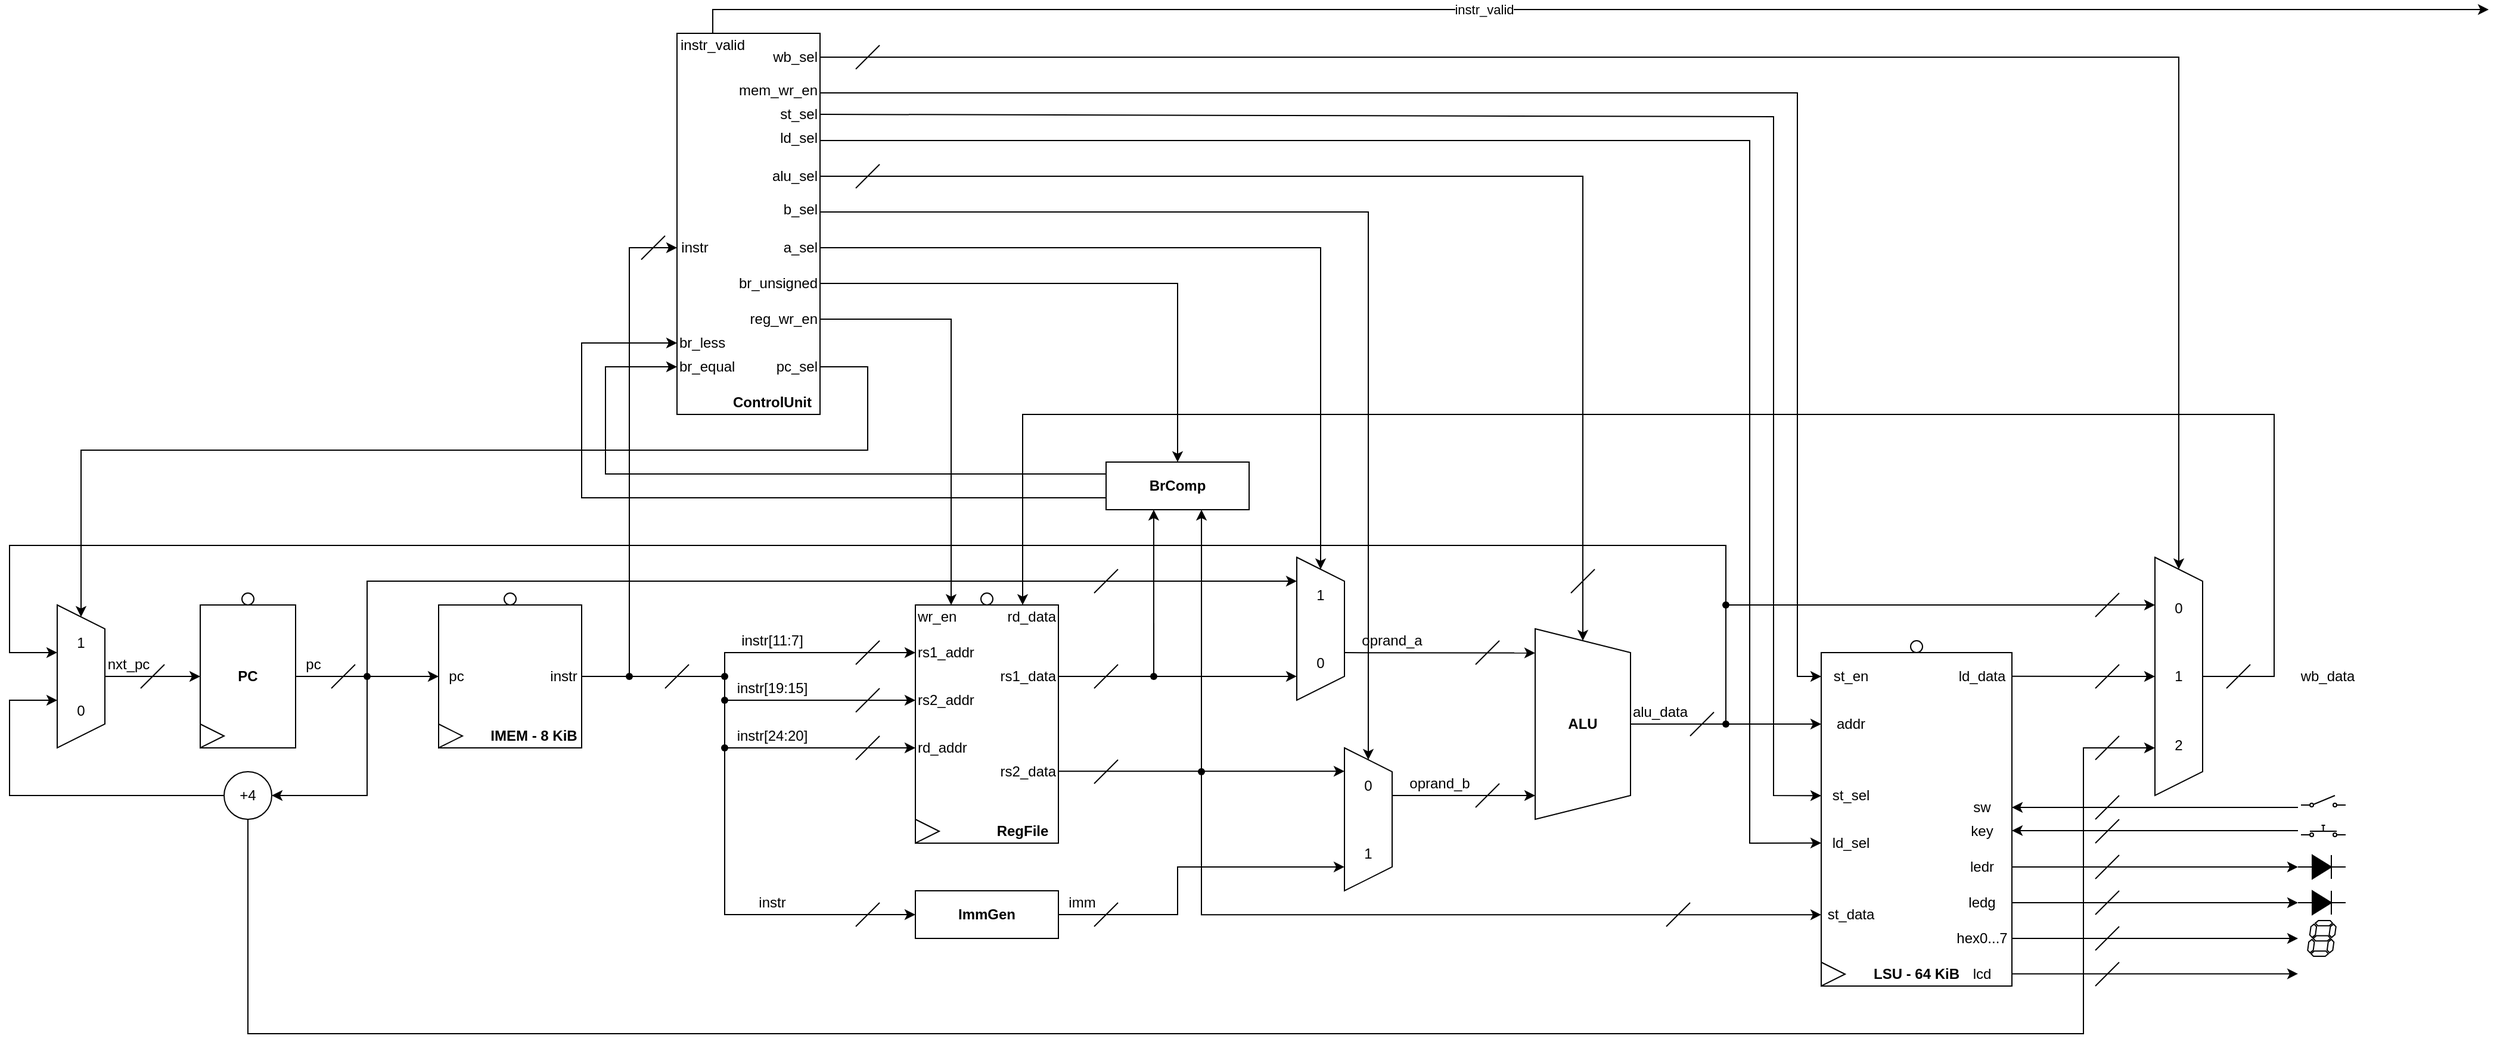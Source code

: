<mxfile version="23.1.5" type="device" pages="2">
  <diagram name="cpu" id="oXgg4Kxq8nKWUvXtjlDv">
    <mxGraphModel dx="830" dy="-615" grid="1" gridSize="10" guides="1" tooltips="1" connect="1" arrows="1" fold="1" page="0" pageScale="1" pageWidth="1100" pageHeight="850" math="0" shadow="0">
      <root>
        <mxCell id="0" />
        <mxCell id="1" parent="0" />
        <mxCell id="2" value="" style="rounded=0;whiteSpace=wrap;html=1;" parent="1" vertex="1">
          <mxGeometry x="1960" y="1960" width="120" height="320" as="geometry" />
        </mxCell>
        <mxCell id="3" value="" style="endArrow=classic;html=1;rounded=0;entryX=0;entryY=0.5;entryDx=0;entryDy=0;exitX=1;exitY=0.5;exitDx=0;exitDy=0;" parent="1" source="81" target="49" edge="1">
          <mxGeometry width="50" height="50" relative="1" as="geometry">
            <mxPoint x="2080" y="2079.2" as="sourcePoint" />
            <mxPoint x="2160" y="2079.2" as="targetPoint" />
            <Array as="points">
              <mxPoint x="2720" y="2080" />
            </Array>
          </mxGeometry>
        </mxCell>
        <mxCell id="4" value="" style="endArrow=classic;html=1;rounded=0;entryX=0.5;entryY=0;entryDx=0;entryDy=0;" parent="1" target="69" edge="1">
          <mxGeometry width="50" height="50" relative="1" as="geometry">
            <mxPoint x="2080" y="2170" as="sourcePoint" />
            <mxPoint x="2160" y="2170" as="targetPoint" />
            <Array as="points">
              <mxPoint x="2380" y="2170" />
            </Array>
          </mxGeometry>
        </mxCell>
        <mxCell id="5" value="" style="endArrow=classic;html=1;rounded=0;exitX=0.25;exitY=0;exitDx=0;exitDy=0;" parent="1" source="2" edge="1">
          <mxGeometry width="50" height="50" relative="1" as="geometry">
            <mxPoint x="2020" y="1980" as="sourcePoint" />
            <mxPoint x="3480" y="1940" as="targetPoint" />
            <Array as="points">
              <mxPoint x="1990" y="1940" />
            </Array>
          </mxGeometry>
        </mxCell>
        <mxCell id="6" value="instr_valid" style="edgeLabel;html=1;align=center;verticalAlign=middle;resizable=0;points=[];" parent="5" vertex="1" connectable="0">
          <mxGeometry x="-0.117" relative="1" as="geometry">
            <mxPoint as="offset" />
          </mxGeometry>
        </mxCell>
        <mxCell id="7" value="" style="rounded=0;whiteSpace=wrap;html=1;container=0;" parent="1" vertex="1">
          <mxGeometry x="1760" y="2440" width="120" height="120" as="geometry" />
        </mxCell>
        <mxCell id="8" value="" style="triangle;whiteSpace=wrap;html=1;container=0;" parent="1" vertex="1">
          <mxGeometry x="1760" y="2540" width="20" height="20" as="geometry" />
        </mxCell>
        <mxCell id="9" value="" style="ellipse;whiteSpace=wrap;html=1;aspect=fixed;container=0;" parent="1" vertex="1">
          <mxGeometry x="1815" y="2430" width="10" height="10" as="geometry" />
        </mxCell>
        <mxCell id="10" value="" style="endArrow=classic;html=1;rounded=0;entryX=0;entryY=0.5;entryDx=0;entryDy=0;" parent="1" target="19" edge="1">
          <mxGeometry width="50" height="50" relative="1" as="geometry">
            <mxPoint x="1880" y="2500" as="sourcePoint" />
            <mxPoint x="2080" y="2480" as="targetPoint" />
            <Array as="points">
              <mxPoint x="2000" y="2500" />
              <mxPoint x="2000" y="2480" />
            </Array>
          </mxGeometry>
        </mxCell>
        <mxCell id="11" value="" style="endArrow=none;html=1;rounded=0;" parent="1" edge="1">
          <mxGeometry width="50" height="50" relative="1" as="geometry">
            <mxPoint x="1950" y="2510" as="sourcePoint" />
            <mxPoint x="1970" y="2490" as="targetPoint" />
          </mxGeometry>
        </mxCell>
        <mxCell id="12" value="" style="rounded=0;whiteSpace=wrap;html=1;" parent="1" vertex="1">
          <mxGeometry x="2160" y="2440" width="120" height="200" as="geometry" />
        </mxCell>
        <mxCell id="13" value="" style="triangle;whiteSpace=wrap;html=1;container=0;" parent="1" vertex="1">
          <mxGeometry x="2160" y="2620" width="20" height="20" as="geometry" />
        </mxCell>
        <mxCell id="14" value="" style="ellipse;whiteSpace=wrap;html=1;aspect=fixed;container=0;" parent="1" vertex="1">
          <mxGeometry x="2215" y="2430" width="10" height="10" as="geometry" />
        </mxCell>
        <mxCell id="15" value="" style="endArrow=classic;html=1;rounded=0;entryX=0.833;entryY=1;entryDx=0;entryDy=0;entryPerimeter=0;" parent="1" target="47" edge="1">
          <mxGeometry width="50" height="50" relative="1" as="geometry">
            <mxPoint x="2280" y="2500" as="sourcePoint" />
            <mxPoint x="2360" y="2500" as="targetPoint" />
          </mxGeometry>
        </mxCell>
        <mxCell id="16" value="" style="endArrow=none;html=1;rounded=0;" parent="1" edge="1">
          <mxGeometry width="50" height="50" relative="1" as="geometry">
            <mxPoint x="2310" y="2510" as="sourcePoint" />
            <mxPoint x="2330" y="2490" as="targetPoint" />
          </mxGeometry>
        </mxCell>
        <mxCell id="17" value="" style="endArrow=classic;html=1;rounded=0;entryX=0.164;entryY=1;entryDx=0;entryDy=0;entryPerimeter=0;" parent="1" target="48" edge="1">
          <mxGeometry width="50" height="50" relative="1" as="geometry">
            <mxPoint x="2280" y="2579.67" as="sourcePoint" />
            <mxPoint x="2360" y="2579.67" as="targetPoint" />
          </mxGeometry>
        </mxCell>
        <mxCell id="18" value="" style="endArrow=none;html=1;rounded=0;" parent="1" edge="1">
          <mxGeometry width="50" height="50" relative="1" as="geometry">
            <mxPoint x="2310" y="2590" as="sourcePoint" />
            <mxPoint x="2330" y="2570" as="targetPoint" />
          </mxGeometry>
        </mxCell>
        <mxCell id="19" value="rs1_addr" style="text;html=1;align=left;verticalAlign=middle;whiteSpace=wrap;rounded=0;" parent="1" vertex="1">
          <mxGeometry x="2160" y="2470" width="60" height="20" as="geometry" />
        </mxCell>
        <mxCell id="20" value="rs2_addr" style="text;html=1;align=left;verticalAlign=middle;whiteSpace=wrap;rounded=0;" parent="1" vertex="1">
          <mxGeometry x="2160" y="2510" width="60" height="20" as="geometry" />
        </mxCell>
        <mxCell id="21" value="wr_en" style="text;html=1;align=left;verticalAlign=middle;whiteSpace=wrap;rounded=0;" parent="1" vertex="1">
          <mxGeometry x="2160" y="2440" width="60" height="20" as="geometry" />
        </mxCell>
        <mxCell id="22" value="rd_addr" style="text;html=1;align=left;verticalAlign=middle;whiteSpace=wrap;rounded=0;" parent="1" vertex="1">
          <mxGeometry x="2160" y="2550" width="60" height="20" as="geometry" />
        </mxCell>
        <mxCell id="23" value="rs1_data" style="text;html=1;align=right;verticalAlign=middle;whiteSpace=wrap;rounded=0;" parent="1" vertex="1">
          <mxGeometry x="2220" y="2490" width="60" height="20" as="geometry" />
        </mxCell>
        <mxCell id="24" value="rs2_data" style="text;html=1;align=right;verticalAlign=middle;whiteSpace=wrap;rounded=0;" parent="1" vertex="1">
          <mxGeometry x="2220" y="2570" width="60" height="20" as="geometry" />
        </mxCell>
        <mxCell id="25" value="&lt;b&gt;RegFile&lt;/b&gt;" style="text;html=1;align=center;verticalAlign=middle;whiteSpace=wrap;rounded=0;" parent="1" vertex="1">
          <mxGeometry x="2220" y="2620" width="60" height="20" as="geometry" />
        </mxCell>
        <mxCell id="26" value="&lt;b&gt;IMEM - 8 KiB&lt;/b&gt;" style="text;html=1;align=center;verticalAlign=middle;whiteSpace=wrap;rounded=0;" parent="1" vertex="1">
          <mxGeometry x="1800" y="2540" width="80" height="20" as="geometry" />
        </mxCell>
        <mxCell id="27" value="pc" style="text;html=1;align=center;verticalAlign=middle;whiteSpace=wrap;rounded=0;" parent="1" vertex="1">
          <mxGeometry x="1760" y="2490" width="30" height="20" as="geometry" />
        </mxCell>
        <mxCell id="28" value="instr" style="text;html=1;align=center;verticalAlign=middle;whiteSpace=wrap;rounded=0;" parent="1" vertex="1">
          <mxGeometry x="1850" y="2490" width="30" height="20" as="geometry" />
        </mxCell>
        <mxCell id="29" value="" style="endArrow=none;html=1;rounded=0;" parent="1" edge="1">
          <mxGeometry width="50" height="50" relative="1" as="geometry">
            <mxPoint x="2110" y="2490" as="sourcePoint" />
            <mxPoint x="2130" y="2470" as="targetPoint" />
          </mxGeometry>
        </mxCell>
        <mxCell id="30" style="edgeStyle=orthogonalEdgeStyle;rounded=0;orthogonalLoop=1;jettySize=auto;html=1;entryX=0;entryY=0.5;entryDx=0;entryDy=0;" parent="1" source="31" target="20" edge="1">
          <mxGeometry relative="1" as="geometry">
            <Array as="points">
              <mxPoint x="2000" y="2520" />
            </Array>
          </mxGeometry>
        </mxCell>
        <mxCell id="31" value="" style="shape=waypoint;sketch=0;fillStyle=solid;size=6;pointerEvents=1;points=[];fillColor=none;resizable=0;rotatable=0;perimeter=centerPerimeter;snapToPoint=1;" parent="1" vertex="1">
          <mxGeometry x="1990" y="2490" width="20" height="20" as="geometry" />
        </mxCell>
        <mxCell id="32" value="" style="endArrow=none;html=1;rounded=0;" parent="1" edge="1">
          <mxGeometry width="50" height="50" relative="1" as="geometry">
            <mxPoint x="2110" y="2530" as="sourcePoint" />
            <mxPoint x="2130" y="2510" as="targetPoint" />
          </mxGeometry>
        </mxCell>
        <mxCell id="33" style="edgeStyle=orthogonalEdgeStyle;rounded=0;orthogonalLoop=1;jettySize=auto;html=1;entryX=0;entryY=0.5;entryDx=0;entryDy=0;" parent="1" source="34" target="22" edge="1">
          <mxGeometry relative="1" as="geometry">
            <Array as="points">
              <mxPoint x="2000" y="2560" />
            </Array>
          </mxGeometry>
        </mxCell>
        <mxCell id="34" value="" style="shape=waypoint;sketch=0;fillStyle=solid;size=6;pointerEvents=1;points=[];fillColor=none;resizable=0;rotatable=0;perimeter=centerPerimeter;snapToPoint=1;" parent="1" vertex="1">
          <mxGeometry x="1990" y="2510" width="20" height="20" as="geometry" />
        </mxCell>
        <mxCell id="35" value="" style="endArrow=none;html=1;rounded=0;" parent="1" edge="1">
          <mxGeometry width="50" height="50" relative="1" as="geometry">
            <mxPoint x="2110" y="2570" as="sourcePoint" />
            <mxPoint x="2130" y="2550" as="targetPoint" />
          </mxGeometry>
        </mxCell>
        <mxCell id="36" value="rd_data" style="text;html=1;align=right;verticalAlign=middle;whiteSpace=wrap;rounded=0;" parent="1" vertex="1">
          <mxGeometry x="2220" y="2440" width="60" height="20" as="geometry" />
        </mxCell>
        <mxCell id="37" value="instr[11:7]" style="text;html=1;align=center;verticalAlign=middle;whiteSpace=wrap;rounded=0;" parent="1" vertex="1">
          <mxGeometry x="2000" y="2460" width="80" height="20" as="geometry" />
        </mxCell>
        <mxCell id="38" value="instr[19:15]" style="text;html=1;align=center;verticalAlign=middle;whiteSpace=wrap;rounded=0;" parent="1" vertex="1">
          <mxGeometry x="2000" y="2500" width="80" height="20" as="geometry" />
        </mxCell>
        <mxCell id="39" value="instr[24:20]" style="text;html=1;align=center;verticalAlign=middle;whiteSpace=wrap;rounded=0;" parent="1" vertex="1">
          <mxGeometry x="2000" y="2540" width="80" height="20" as="geometry" />
        </mxCell>
        <mxCell id="40" value="&lt;b&gt;ImmGen&lt;/b&gt;" style="rounded=0;whiteSpace=wrap;html=1;" parent="1" vertex="1">
          <mxGeometry x="2160" y="2680" width="120" height="40" as="geometry" />
        </mxCell>
        <mxCell id="41" value="" style="endArrow=none;html=1;rounded=0;" parent="1" edge="1">
          <mxGeometry width="50" height="50" relative="1" as="geometry">
            <mxPoint x="2110" y="2710" as="sourcePoint" />
            <mxPoint x="2130" y="2690" as="targetPoint" />
          </mxGeometry>
        </mxCell>
        <mxCell id="42" value="" style="endArrow=classic;html=1;rounded=0;entryX=0.833;entryY=1;entryDx=0;entryDy=0;entryPerimeter=0;exitX=1;exitY=0.5;exitDx=0;exitDy=0;" parent="1" source="40" target="48" edge="1">
          <mxGeometry width="50" height="50" relative="1" as="geometry">
            <mxPoint x="2280" y="2720" as="sourcePoint" />
            <mxPoint x="2500" y="2660" as="targetPoint" />
            <Array as="points">
              <mxPoint x="2380" y="2700" />
              <mxPoint x="2380" y="2660" />
            </Array>
          </mxGeometry>
        </mxCell>
        <mxCell id="43" value="" style="endArrow=none;html=1;rounded=0;" parent="1" edge="1">
          <mxGeometry width="50" height="50" relative="1" as="geometry">
            <mxPoint x="2310" y="2710" as="sourcePoint" />
            <mxPoint x="2330" y="2690" as="targetPoint" />
          </mxGeometry>
        </mxCell>
        <mxCell id="44" style="edgeStyle=orthogonalEdgeStyle;rounded=0;orthogonalLoop=1;jettySize=auto;html=1;entryX=0;entryY=0.5;entryDx=0;entryDy=0;" parent="1" target="40" edge="1">
          <mxGeometry relative="1" as="geometry">
            <mxPoint x="2000" y="2540" as="sourcePoint" />
            <mxPoint x="2140" y="2700" as="targetPoint" />
            <Array as="points">
              <mxPoint x="2000" y="2700" />
            </Array>
          </mxGeometry>
        </mxCell>
        <mxCell id="45" value="" style="shape=waypoint;sketch=0;fillStyle=solid;size=6;pointerEvents=1;points=[];fillColor=none;resizable=0;rotatable=0;perimeter=centerPerimeter;snapToPoint=1;" parent="1" vertex="1">
          <mxGeometry x="1990" y="2550" width="20" height="20" as="geometry" />
        </mxCell>
        <mxCell id="46" value="instr" style="text;html=1;align=center;verticalAlign=middle;whiteSpace=wrap;rounded=0;" parent="1" vertex="1">
          <mxGeometry x="2000" y="2680" width="80" height="20" as="geometry" />
        </mxCell>
        <mxCell id="47" value="1&lt;div&gt;&lt;br&gt;&lt;/div&gt;&lt;div&gt;&lt;br&gt;&lt;/div&gt;&lt;div&gt;&lt;br&gt;&lt;/div&gt;&lt;div&gt;0&lt;/div&gt;" style="shape=trapezoid;perimeter=trapezoidPerimeter;whiteSpace=wrap;html=1;fixedSize=1;direction=south;" parent="1" vertex="1">
          <mxGeometry x="2480" y="2400" width="40" height="120" as="geometry" />
        </mxCell>
        <mxCell id="48" value="0&lt;div&gt;&lt;br&gt;&lt;/div&gt;&lt;div&gt;&lt;br&gt;&lt;/div&gt;&lt;div&gt;&lt;br&gt;&lt;/div&gt;&lt;div&gt;1&lt;/div&gt;" style="shape=trapezoid;perimeter=trapezoidPerimeter;whiteSpace=wrap;html=1;fixedSize=1;direction=south;" parent="1" vertex="1">
          <mxGeometry x="2520" y="2560" width="40" height="120" as="geometry" />
        </mxCell>
        <mxCell id="49" value="&lt;b&gt;ALU&lt;/b&gt;" style="shape=trapezoid;perimeter=trapezoidPerimeter;whiteSpace=wrap;html=1;fixedSize=1;direction=south;" parent="1" vertex="1">
          <mxGeometry x="2680" y="2460" width="80" height="160" as="geometry" />
        </mxCell>
        <mxCell id="50" value="" style="endArrow=classic;html=1;rounded=0;entryX=0.127;entryY=1;entryDx=0;entryDy=0;exitX=0.667;exitY=0;exitDx=0;exitDy=0;exitPerimeter=0;entryPerimeter=0;" parent="1" source="47" target="49" edge="1">
          <mxGeometry width="50" height="50" relative="1" as="geometry">
            <mxPoint x="2600" y="2500" as="sourcePoint" />
            <mxPoint x="2650" y="2508" as="targetPoint" />
          </mxGeometry>
        </mxCell>
        <mxCell id="51" value="" style="endArrow=none;html=1;rounded=0;" parent="1" edge="1">
          <mxGeometry width="50" height="50" relative="1" as="geometry">
            <mxPoint x="2630" y="2490" as="sourcePoint" />
            <mxPoint x="2650" y="2470" as="targetPoint" />
          </mxGeometry>
        </mxCell>
        <mxCell id="52" value="" style="endArrow=classic;html=1;rounded=0;entryX=0.875;entryY=1;entryDx=0;entryDy=0;exitX=0.333;exitY=0;exitDx=0;exitDy=0;exitPerimeter=0;entryPerimeter=0;" parent="1" source="48" target="49" edge="1">
          <mxGeometry width="50" height="50" relative="1" as="geometry">
            <mxPoint x="2600" y="2580" as="sourcePoint" />
            <mxPoint x="2680" y="2580" as="targetPoint" />
          </mxGeometry>
        </mxCell>
        <mxCell id="53" value="" style="endArrow=none;html=1;rounded=0;" parent="1" edge="1">
          <mxGeometry width="50" height="50" relative="1" as="geometry">
            <mxPoint x="2630" y="2610" as="sourcePoint" />
            <mxPoint x="2650" y="2590" as="targetPoint" />
          </mxGeometry>
        </mxCell>
        <mxCell id="54" value="" style="endArrow=classic;html=1;rounded=0;entryX=0;entryY=0.5;entryDx=0;entryDy=0;" parent="1" target="95" edge="1">
          <mxGeometry width="50" height="50" relative="1" as="geometry">
            <mxPoint x="2760" y="2540" as="sourcePoint" />
            <mxPoint x="2840" y="2540" as="targetPoint" />
          </mxGeometry>
        </mxCell>
        <mxCell id="55" value="" style="endArrow=none;html=1;rounded=0;" parent="1" edge="1">
          <mxGeometry width="50" height="50" relative="1" as="geometry">
            <mxPoint x="2810" y="2550" as="sourcePoint" />
            <mxPoint x="2830" y="2530" as="targetPoint" />
          </mxGeometry>
        </mxCell>
        <mxCell id="56" value="" style="endArrow=none;html=1;rounded=0;" parent="1" edge="1">
          <mxGeometry width="50" height="50" relative="1" as="geometry">
            <mxPoint x="2710" y="2430" as="sourcePoint" />
            <mxPoint x="2730" y="2410" as="targetPoint" />
          </mxGeometry>
        </mxCell>
        <mxCell id="57" value="oprand_a" style="text;html=1;align=center;verticalAlign=middle;whiteSpace=wrap;rounded=0;" parent="1" vertex="1">
          <mxGeometry x="2520" y="2460" width="80" height="20" as="geometry" />
        </mxCell>
        <mxCell id="58" value="oprand_b" style="text;html=1;align=center;verticalAlign=middle;whiteSpace=wrap;rounded=0;" parent="1" vertex="1">
          <mxGeometry x="2560" y="2580" width="80" height="20" as="geometry" />
        </mxCell>
        <mxCell id="59" value="PC" style="rounded=0;whiteSpace=wrap;html=1;fontStyle=1" parent="1" vertex="1">
          <mxGeometry x="1560" y="2440" width="80" height="120" as="geometry" />
        </mxCell>
        <mxCell id="60" value="" style="triangle;whiteSpace=wrap;html=1;" parent="1" vertex="1">
          <mxGeometry x="1560" y="2540" width="20" height="20" as="geometry" />
        </mxCell>
        <mxCell id="61" value="" style="ellipse;whiteSpace=wrap;html=1;aspect=fixed;" parent="1" vertex="1">
          <mxGeometry x="1595" y="2430" width="10" height="10" as="geometry" />
        </mxCell>
        <mxCell id="62" value="" style="endArrow=none;html=1;rounded=0;" parent="1" edge="1">
          <mxGeometry width="50" height="50" relative="1" as="geometry">
            <mxPoint x="1510" y="2510" as="sourcePoint" />
            <mxPoint x="1530" y="2490" as="targetPoint" />
          </mxGeometry>
        </mxCell>
        <mxCell id="63" value="" style="endArrow=classic;html=1;rounded=0;entryX=0;entryY=0.5;entryDx=0;entryDy=0;" parent="1" target="27" edge="1">
          <mxGeometry width="50" height="50" relative="1" as="geometry">
            <mxPoint x="1640" y="2500" as="sourcePoint" />
            <mxPoint x="1720" y="2500" as="targetPoint" />
          </mxGeometry>
        </mxCell>
        <mxCell id="64" value="" style="endArrow=none;html=1;rounded=0;" parent="1" edge="1">
          <mxGeometry width="50" height="50" relative="1" as="geometry">
            <mxPoint x="1670" y="2510" as="sourcePoint" />
            <mxPoint x="1690" y="2490" as="targetPoint" />
          </mxGeometry>
        </mxCell>
        <mxCell id="65" value="pc" style="text;html=1;align=center;verticalAlign=middle;whiteSpace=wrap;rounded=0;" parent="1" vertex="1">
          <mxGeometry x="1640" y="2480" width="30" height="20" as="geometry" />
        </mxCell>
        <mxCell id="66" style="edgeStyle=orthogonalEdgeStyle;rounded=0;orthogonalLoop=1;jettySize=auto;html=1;entryX=0;entryY=0.5;entryDx=0;entryDy=0;" parent="1" source="67" target="59" edge="1">
          <mxGeometry relative="1" as="geometry" />
        </mxCell>
        <mxCell id="67" value="1&lt;div&gt;&lt;br&gt;&lt;/div&gt;&lt;div&gt;&lt;br&gt;&lt;/div&gt;&lt;div&gt;&lt;br&gt;&lt;/div&gt;&lt;div&gt;0&lt;/div&gt;" style="shape=trapezoid;perimeter=trapezoidPerimeter;whiteSpace=wrap;html=1;fixedSize=1;direction=south;" parent="1" vertex="1">
          <mxGeometry x="1440" y="2440" width="40" height="120" as="geometry" />
        </mxCell>
        <mxCell id="68" value="nxt_pc" style="text;html=1;align=center;verticalAlign=middle;whiteSpace=wrap;rounded=0;" parent="1" vertex="1">
          <mxGeometry x="1480" y="2480" width="40" height="20" as="geometry" />
        </mxCell>
        <mxCell id="69" value="&lt;b&gt;BrComp&lt;/b&gt;" style="rounded=0;whiteSpace=wrap;html=1;" parent="1" vertex="1">
          <mxGeometry x="2320" y="2320" width="120" height="40" as="geometry" />
        </mxCell>
        <mxCell id="70" style="edgeStyle=orthogonalEdgeStyle;rounded=0;orthogonalLoop=1;jettySize=auto;html=1;entryX=0.333;entryY=1;entryDx=0;entryDy=0;entryPerimeter=0;" parent="1" source="71" target="69" edge="1">
          <mxGeometry relative="1" as="geometry">
            <mxPoint x="2360" y="2450" as="targetPoint" />
          </mxGeometry>
        </mxCell>
        <mxCell id="71" value="" style="shape=waypoint;sketch=0;fillStyle=solid;size=6;pointerEvents=1;points=[];fillColor=none;resizable=0;rotatable=0;perimeter=centerPerimeter;snapToPoint=1;" parent="1" vertex="1">
          <mxGeometry x="2350" y="2490" width="20" height="20" as="geometry" />
        </mxCell>
        <mxCell id="72" style="edgeStyle=orthogonalEdgeStyle;rounded=0;orthogonalLoop=1;jettySize=auto;html=1;entryX=0;entryY=0.786;entryDx=0;entryDy=0;entryPerimeter=0;" parent="1" source="73" target="91" edge="1">
          <mxGeometry relative="1" as="geometry">
            <mxPoint x="2851.212" y="2690" as="targetPoint" />
            <Array as="points">
              <mxPoint x="2400" y="2700" />
            </Array>
          </mxGeometry>
        </mxCell>
        <mxCell id="73" value="" style="shape=waypoint;sketch=0;fillStyle=solid;size=6;pointerEvents=1;points=[];fillColor=none;resizable=0;rotatable=0;perimeter=centerPerimeter;snapToPoint=1;" parent="1" vertex="1">
          <mxGeometry x="2390" y="2570" width="20" height="20" as="geometry" />
        </mxCell>
        <mxCell id="74" style="edgeStyle=orthogonalEdgeStyle;rounded=0;orthogonalLoop=1;jettySize=auto;html=1;entryX=0.667;entryY=1;entryDx=0;entryDy=0;entryPerimeter=0;" parent="1" source="73" target="69" edge="1">
          <mxGeometry relative="1" as="geometry" />
        </mxCell>
        <mxCell id="75" value="" style="endArrow=classic;html=1;rounded=0;entryX=0;entryY=0.5;entryDx=0;entryDy=0;exitX=0;exitY=0.25;exitDx=0;exitDy=0;" parent="1" source="69" target="78" edge="1">
          <mxGeometry width="50" height="50" relative="1" as="geometry">
            <mxPoint x="2310" y="2330" as="sourcePoint" />
            <mxPoint x="1920" y="2310" as="targetPoint" />
            <Array as="points">
              <mxPoint x="1900" y="2330" />
              <mxPoint x="1900" y="2240" />
            </Array>
          </mxGeometry>
        </mxCell>
        <mxCell id="76" value="" style="endArrow=classic;html=1;rounded=0;exitX=0;exitY=0.75;exitDx=0;exitDy=0;entryX=0;entryY=0.5;entryDx=0;entryDy=0;" parent="1" source="69" target="77" edge="1">
          <mxGeometry width="50" height="50" relative="1" as="geometry">
            <mxPoint x="2320" y="2400" as="sourcePoint" />
            <mxPoint x="1960" y="2340" as="targetPoint" />
            <Array as="points">
              <mxPoint x="1880" y="2350" />
              <mxPoint x="1880" y="2220" />
            </Array>
          </mxGeometry>
        </mxCell>
        <mxCell id="77" value="br_less" style="text;html=1;align=left;verticalAlign=middle;whiteSpace=wrap;rounded=0;" parent="1" vertex="1">
          <mxGeometry x="1960" y="2210" width="60" height="20" as="geometry" />
        </mxCell>
        <mxCell id="78" value="br_equal" style="text;html=1;align=left;verticalAlign=middle;whiteSpace=wrap;rounded=0;" parent="1" vertex="1">
          <mxGeometry x="1960" y="2230" width="60" height="20" as="geometry" />
        </mxCell>
        <mxCell id="79" value="br_unsigned" style="text;html=1;align=right;verticalAlign=middle;whiteSpace=wrap;rounded=0;" parent="1" vertex="1">
          <mxGeometry x="2010" y="2160" width="70" height="20" as="geometry" />
        </mxCell>
        <mxCell id="80" value="&lt;b&gt;ControlUnit&lt;/b&gt;" style="text;html=1;align=center;verticalAlign=middle;whiteSpace=wrap;rounded=0;" parent="1" vertex="1">
          <mxGeometry x="2000" y="2260" width="80" height="20" as="geometry" />
        </mxCell>
        <mxCell id="81" value="alu_sel" style="text;html=1;align=right;verticalAlign=middle;whiteSpace=wrap;rounded=0;" parent="1" vertex="1">
          <mxGeometry x="2010" y="2070" width="70" height="20" as="geometry" />
        </mxCell>
        <mxCell id="82" style="edgeStyle=orthogonalEdgeStyle;rounded=0;orthogonalLoop=1;jettySize=auto;html=1;" parent="1" source="84" edge="1">
          <mxGeometry relative="1" as="geometry">
            <mxPoint x="2480" y="2420" as="targetPoint" />
            <Array as="points">
              <mxPoint x="1700" y="2420" />
            </Array>
          </mxGeometry>
        </mxCell>
        <mxCell id="83" style="edgeStyle=orthogonalEdgeStyle;rounded=0;orthogonalLoop=1;jettySize=auto;html=1;entryX=1;entryY=0.5;entryDx=0;entryDy=0;" parent="1" source="84" target="90" edge="1">
          <mxGeometry relative="1" as="geometry">
            <Array as="points">
              <mxPoint x="1700" y="2600" />
            </Array>
          </mxGeometry>
        </mxCell>
        <mxCell id="84" value="" style="shape=waypoint;sketch=0;fillStyle=solid;size=6;pointerEvents=1;points=[];fillColor=none;resizable=0;rotatable=0;perimeter=centerPerimeter;snapToPoint=1;" parent="1" vertex="1">
          <mxGeometry x="1690" y="2490" width="20" height="20" as="geometry" />
        </mxCell>
        <mxCell id="85" value="" style="endArrow=none;html=1;rounded=0;" parent="1" edge="1">
          <mxGeometry width="50" height="50" relative="1" as="geometry">
            <mxPoint x="2310" y="2430" as="sourcePoint" />
            <mxPoint x="2330" y="2410" as="targetPoint" />
          </mxGeometry>
        </mxCell>
        <mxCell id="86" value="imm" style="text;html=1;align=center;verticalAlign=middle;whiteSpace=wrap;rounded=0;" parent="1" vertex="1">
          <mxGeometry x="2280" y="2680" width="40" height="20" as="geometry" />
        </mxCell>
        <mxCell id="87" style="edgeStyle=orthogonalEdgeStyle;rounded=0;orthogonalLoop=1;jettySize=auto;html=1;entryX=0;entryY=0.5;entryDx=0;entryDy=0;" parent="1" source="88" target="67" edge="1">
          <mxGeometry relative="1" as="geometry">
            <Array as="points">
              <mxPoint x="2120" y="2240" />
              <mxPoint x="2120" y="2310" />
              <mxPoint x="1460" y="2310" />
            </Array>
          </mxGeometry>
        </mxCell>
        <mxCell id="88" value="pc_sel" style="text;html=1;align=right;verticalAlign=middle;whiteSpace=wrap;rounded=0;" parent="1" vertex="1">
          <mxGeometry x="2010" y="2230" width="70" height="20" as="geometry" />
        </mxCell>
        <mxCell id="89" style="edgeStyle=orthogonalEdgeStyle;rounded=0;orthogonalLoop=1;jettySize=auto;html=1;entryX=0.667;entryY=1;entryDx=0;entryDy=0;entryPerimeter=0;exitX=0;exitY=0.5;exitDx=0;exitDy=0;" parent="1" source="90" target="67" edge="1">
          <mxGeometry relative="1" as="geometry">
            <mxPoint x="1400" y="2519.04" as="targetPoint" />
            <mxPoint x="1570" y="2600" as="sourcePoint" />
            <Array as="points">
              <mxPoint x="1400" y="2600" />
              <mxPoint x="1400" y="2520" />
            </Array>
          </mxGeometry>
        </mxCell>
        <mxCell id="90" value="+4" style="ellipse;whiteSpace=wrap;html=1;aspect=fixed;" parent="1" vertex="1">
          <mxGeometry x="1580" y="2580" width="40" height="40" as="geometry" />
        </mxCell>
        <mxCell id="91" value="" style="rounded=0;whiteSpace=wrap;html=1;" parent="1" vertex="1">
          <mxGeometry x="2920" y="2480" width="160" height="280" as="geometry" />
        </mxCell>
        <mxCell id="92" value="" style="triangle;whiteSpace=wrap;html=1;container=0;" parent="1" vertex="1">
          <mxGeometry x="2920" y="2740" width="20" height="20" as="geometry" />
        </mxCell>
        <mxCell id="93" value="" style="ellipse;whiteSpace=wrap;html=1;aspect=fixed;container=0;" parent="1" vertex="1">
          <mxGeometry x="2995" y="2470" width="10" height="10" as="geometry" />
        </mxCell>
        <mxCell id="94" value="&lt;b&gt;LSU - 64 KiB&lt;/b&gt;" style="text;html=1;align=center;verticalAlign=middle;whiteSpace=wrap;rounded=0;" parent="1" vertex="1">
          <mxGeometry x="2960" y="2740" width="80" height="20" as="geometry" />
        </mxCell>
        <mxCell id="95" value="addr" style="text;html=1;align=center;verticalAlign=middle;whiteSpace=wrap;rounded=0;" parent="1" vertex="1">
          <mxGeometry x="2920" y="2530" width="50" height="20" as="geometry" />
        </mxCell>
        <mxCell id="96" style="edgeStyle=orthogonalEdgeStyle;rounded=0;orthogonalLoop=1;jettySize=auto;html=1;entryX=0.333;entryY=1;entryDx=0;entryDy=0;entryPerimeter=0;" parent="1" source="97" target="67" edge="1">
          <mxGeometry relative="1" as="geometry">
            <mxPoint x="1400" y="2480" as="targetPoint" />
            <Array as="points">
              <mxPoint x="2840" y="2390" />
              <mxPoint x="1400" y="2390" />
              <mxPoint x="1400" y="2480" />
            </Array>
          </mxGeometry>
        </mxCell>
        <mxCell id="97" value="" style="shape=waypoint;sketch=0;fillStyle=solid;size=6;pointerEvents=1;points=[];fillColor=none;resizable=0;rotatable=0;perimeter=centerPerimeter;snapToPoint=1;" parent="1" vertex="1">
          <mxGeometry x="2830" y="2530" width="20" height="20" as="geometry" />
        </mxCell>
        <mxCell id="98" value="alu_data" style="text;html=1;align=center;verticalAlign=middle;whiteSpace=wrap;rounded=0;" parent="1" vertex="1">
          <mxGeometry x="2760" y="2520" width="50" height="20" as="geometry" />
        </mxCell>
        <mxCell id="99" value="0&lt;div&gt;&lt;br&gt;&lt;/div&gt;&lt;div&gt;&lt;br&gt;&lt;/div&gt;&lt;div&gt;&lt;br&gt;&lt;/div&gt;&lt;div&gt;1&lt;/div&gt;&lt;div&gt;&lt;br&gt;&lt;/div&gt;&lt;div&gt;&lt;br&gt;&lt;/div&gt;&lt;div&gt;&lt;br&gt;&lt;/div&gt;&lt;div&gt;2&lt;/div&gt;" style="shape=trapezoid;perimeter=trapezoidPerimeter;whiteSpace=wrap;html=1;fixedSize=1;direction=south;" parent="1" vertex="1">
          <mxGeometry x="3200" y="2400" width="40" height="200" as="geometry" />
        </mxCell>
        <mxCell id="100" value="st_data" style="text;html=1;align=center;verticalAlign=middle;whiteSpace=wrap;rounded=0;" parent="1" vertex="1">
          <mxGeometry x="2920" y="2690" width="50" height="20" as="geometry" />
        </mxCell>
        <mxCell id="101" value="" style="endArrow=classic;html=1;rounded=0;exitX=1;exitY=0.6;exitDx=0;exitDy=0;entryX=0;entryY=0.5;entryDx=0;entryDy=0;exitPerimeter=0;" parent="1" source="131" target="105" edge="1">
          <mxGeometry width="50" height="50" relative="1" as="geometry">
            <mxPoint x="2720" y="2330" as="sourcePoint" />
            <mxPoint x="2900" y="2500" as="targetPoint" />
            <Array as="points">
              <mxPoint x="2900" y="2010" />
              <mxPoint x="2900" y="2500" />
            </Array>
          </mxGeometry>
        </mxCell>
        <mxCell id="102" value="ld_sel" style="text;html=1;align=right;verticalAlign=middle;whiteSpace=wrap;rounded=0;" parent="1" vertex="1">
          <mxGeometry x="2010" y="2038" width="70" height="20" as="geometry" />
        </mxCell>
        <mxCell id="103" style="edgeStyle=orthogonalEdgeStyle;rounded=0;orthogonalLoop=1;jettySize=auto;html=1;entryX=0.5;entryY=0;entryDx=0;entryDy=0;" parent="1" source="104" target="21" edge="1">
          <mxGeometry relative="1" as="geometry" />
        </mxCell>
        <mxCell id="104" value="reg_wr_en" style="text;html=1;align=right;verticalAlign=middle;whiteSpace=wrap;rounded=0;" parent="1" vertex="1">
          <mxGeometry x="2010" y="2190" width="70" height="20" as="geometry" />
        </mxCell>
        <mxCell id="105" value="st_en" style="text;html=1;align=center;verticalAlign=middle;whiteSpace=wrap;rounded=0;" parent="1" vertex="1">
          <mxGeometry x="2920" y="2490" width="50" height="20" as="geometry" />
        </mxCell>
        <mxCell id="106" value="" style="endArrow=classic;html=1;rounded=0;exitX=0.5;exitY=1;exitDx=0;exitDy=0;entryX=0.8;entryY=1;entryDx=0;entryDy=0;entryPerimeter=0;" parent="1" source="90" target="99" edge="1">
          <mxGeometry width="50" height="50" relative="1" as="geometry">
            <mxPoint x="1597.576" y="2640" as="sourcePoint" />
            <mxPoint x="3180" y="2500" as="targetPoint" />
            <Array as="points">
              <mxPoint x="1600" y="2800" />
              <mxPoint x="3140" y="2800" />
              <mxPoint x="3140" y="2560" />
            </Array>
          </mxGeometry>
        </mxCell>
        <mxCell id="107" value="" style="endArrow=classic;html=1;rounded=0;entryX=0.5;entryY=1;entryDx=0;entryDy=0;exitX=1;exitY=0.071;exitDx=0;exitDy=0;exitPerimeter=0;" parent="1" source="91" target="99" edge="1">
          <mxGeometry width="50" height="50" relative="1" as="geometry">
            <mxPoint x="3090" y="2500" as="sourcePoint" />
            <mxPoint x="3170" y="2490" as="targetPoint" />
          </mxGeometry>
        </mxCell>
        <mxCell id="108" value="ld_data" style="text;html=1;align=center;verticalAlign=middle;whiteSpace=wrap;rounded=0;" parent="1" vertex="1">
          <mxGeometry x="3030" y="2490" width="50" height="20" as="geometry" />
        </mxCell>
        <mxCell id="109" value="" style="endArrow=none;html=1;rounded=0;" parent="1" edge="1">
          <mxGeometry width="50" height="50" relative="1" as="geometry">
            <mxPoint x="2790" y="2710" as="sourcePoint" />
            <mxPoint x="2810" y="2690" as="targetPoint" />
          </mxGeometry>
        </mxCell>
        <mxCell id="110" value="" style="shape=waypoint;sketch=0;fillStyle=solid;size=6;pointerEvents=1;points=[];fillColor=none;resizable=0;rotatable=0;perimeter=centerPerimeter;snapToPoint=1;" parent="1" vertex="1">
          <mxGeometry x="2830" y="2430" width="20" height="20" as="geometry" />
        </mxCell>
        <mxCell id="111" style="edgeStyle=orthogonalEdgeStyle;rounded=0;orthogonalLoop=1;jettySize=auto;html=1;entryX=0.2;entryY=1;entryDx=0;entryDy=0;entryPerimeter=0;" parent="1" source="110" target="99" edge="1">
          <mxGeometry relative="1" as="geometry" />
        </mxCell>
        <mxCell id="112" value="" style="endArrow=none;html=1;rounded=0;" parent="1" edge="1">
          <mxGeometry width="50" height="50" relative="1" as="geometry">
            <mxPoint x="3150" y="2450" as="sourcePoint" />
            <mxPoint x="3170" y="2430" as="targetPoint" />
          </mxGeometry>
        </mxCell>
        <mxCell id="113" value="" style="endArrow=none;html=1;rounded=0;" parent="1" edge="1">
          <mxGeometry width="50" height="50" relative="1" as="geometry">
            <mxPoint x="3150" y="2510" as="sourcePoint" />
            <mxPoint x="3170" y="2490" as="targetPoint" />
          </mxGeometry>
        </mxCell>
        <mxCell id="114" value="" style="endArrow=none;html=1;rounded=0;" parent="1" edge="1">
          <mxGeometry width="50" height="50" relative="1" as="geometry">
            <mxPoint x="3150" y="2570" as="sourcePoint" />
            <mxPoint x="3170" y="2550" as="targetPoint" />
          </mxGeometry>
        </mxCell>
        <mxCell id="115" value="wb_sel" style="text;html=1;align=right;verticalAlign=middle;whiteSpace=wrap;rounded=0;" parent="1" vertex="1">
          <mxGeometry x="2010" y="1970" width="70" height="20" as="geometry" />
        </mxCell>
        <mxCell id="116" value="" style="endArrow=classic;html=1;rounded=0;entryX=0;entryY=0.5;entryDx=0;entryDy=0;" parent="1" target="99" edge="1">
          <mxGeometry width="50" height="50" relative="1" as="geometry">
            <mxPoint x="2080" y="1980" as="sourcePoint" />
            <mxPoint x="3210" y="2380" as="targetPoint" />
            <Array as="points">
              <mxPoint x="3220" y="1980" />
            </Array>
          </mxGeometry>
        </mxCell>
        <mxCell id="117" value="" style="endArrow=classic;html=1;rounded=0;exitX=0.5;exitY=0;exitDx=0;exitDy=0;entryX=0.5;entryY=0;entryDx=0;entryDy=0;" parent="1" source="99" target="36" edge="1">
          <mxGeometry width="50" height="50" relative="1" as="geometry">
            <mxPoint x="3310" y="2500" as="sourcePoint" />
            <mxPoint x="2250" y="2370" as="targetPoint" />
            <Array as="points">
              <mxPoint x="3300" y="2500" />
              <mxPoint x="3300" y="2280" />
              <mxPoint x="2250" y="2280" />
            </Array>
          </mxGeometry>
        </mxCell>
        <mxCell id="118" value="wb_data" style="text;html=1;align=center;verticalAlign=middle;whiteSpace=wrap;rounded=0;" parent="1" vertex="1">
          <mxGeometry x="3320" y="2490" width="50" height="20" as="geometry" />
        </mxCell>
        <mxCell id="119" value="" style="endArrow=none;html=1;rounded=0;" parent="1" edge="1">
          <mxGeometry width="50" height="50" relative="1" as="geometry">
            <mxPoint x="3260" y="2510" as="sourcePoint" />
            <mxPoint x="3280" y="2490" as="targetPoint" />
          </mxGeometry>
        </mxCell>
        <mxCell id="120" value="b_sel" style="text;html=1;align=right;verticalAlign=middle;whiteSpace=wrap;rounded=0;" parent="1" vertex="1">
          <mxGeometry x="2010" y="2098" width="70" height="20" as="geometry" />
        </mxCell>
        <mxCell id="121" value="a_sel" style="text;html=1;align=right;verticalAlign=middle;whiteSpace=wrap;rounded=0;" parent="1" vertex="1">
          <mxGeometry x="2010" y="2130" width="70" height="20" as="geometry" />
        </mxCell>
        <mxCell id="122" value="" style="endArrow=classic;html=1;rounded=0;exitX=1;exitY=0.6;exitDx=0;exitDy=0;exitPerimeter=0;" parent="1" source="120" target="48" edge="1">
          <mxGeometry width="50" height="50" relative="1" as="geometry">
            <mxPoint x="2090" y="2110" as="sourcePoint" />
            <mxPoint x="2540" y="2190" as="targetPoint" />
            <Array as="points">
              <mxPoint x="2540" y="2110" />
            </Array>
          </mxGeometry>
        </mxCell>
        <mxCell id="123" value="" style="endArrow=classic;html=1;rounded=0;exitX=1;exitY=0.5;exitDx=0;exitDy=0;" parent="1" source="121" target="47" edge="1">
          <mxGeometry width="50" height="50" relative="1" as="geometry">
            <mxPoint x="2290" y="2210" as="sourcePoint" />
            <mxPoint x="2340" y="2160" as="targetPoint" />
            <Array as="points">
              <mxPoint x="2500" y="2140" />
            </Array>
          </mxGeometry>
        </mxCell>
        <mxCell id="124" style="edgeStyle=orthogonalEdgeStyle;rounded=0;orthogonalLoop=1;jettySize=auto;html=1;" parent="1" source="125" edge="1">
          <mxGeometry relative="1" as="geometry">
            <mxPoint x="1960" y="2140" as="targetPoint" />
            <Array as="points">
              <mxPoint x="1920" y="2140" />
              <mxPoint x="1960" y="2140" />
            </Array>
          </mxGeometry>
        </mxCell>
        <mxCell id="125" value="" style="shape=waypoint;sketch=0;fillStyle=solid;size=6;pointerEvents=1;points=[];fillColor=none;resizable=0;rotatable=0;perimeter=centerPerimeter;snapToPoint=1;" parent="1" vertex="1">
          <mxGeometry x="1910" y="2490" width="20" height="20" as="geometry" />
        </mxCell>
        <mxCell id="126" value="instr" style="text;html=1;align=center;verticalAlign=middle;whiteSpace=wrap;rounded=0;" parent="1" vertex="1">
          <mxGeometry x="1960" y="2130" width="30" height="20" as="geometry" />
        </mxCell>
        <mxCell id="127" value="" style="endArrow=none;html=1;rounded=0;" parent="1" edge="1">
          <mxGeometry width="50" height="50" relative="1" as="geometry">
            <mxPoint x="1930" y="2150" as="sourcePoint" />
            <mxPoint x="1950" y="2130" as="targetPoint" />
          </mxGeometry>
        </mxCell>
        <mxCell id="128" value="" style="endArrow=none;html=1;rounded=0;" parent="1" edge="1">
          <mxGeometry width="50" height="50" relative="1" as="geometry">
            <mxPoint x="2110" y="2090" as="sourcePoint" />
            <mxPoint x="2130" y="2070" as="targetPoint" />
          </mxGeometry>
        </mxCell>
        <mxCell id="129" value="" style="endArrow=none;html=1;rounded=0;" parent="1" edge="1">
          <mxGeometry width="50" height="50" relative="1" as="geometry">
            <mxPoint x="2110" y="1990" as="sourcePoint" />
            <mxPoint x="2130" y="1970" as="targetPoint" />
          </mxGeometry>
        </mxCell>
        <mxCell id="130" value="instr_valid" style="text;html=1;align=center;verticalAlign=middle;whiteSpace=wrap;rounded=0;" parent="1" vertex="1">
          <mxGeometry x="1975" y="1960" width="30" height="20" as="geometry" />
        </mxCell>
        <mxCell id="131" value="mem_wr_en" style="text;html=1;align=right;verticalAlign=middle;whiteSpace=wrap;rounded=0;" parent="1" vertex="1">
          <mxGeometry x="2010" y="1998" width="70" height="20" as="geometry" />
        </mxCell>
        <mxCell id="132" value="st_sel" style="text;html=1;align=right;verticalAlign=middle;whiteSpace=wrap;rounded=0;" parent="1" vertex="1">
          <mxGeometry x="2010" y="2018" width="70" height="20" as="geometry" />
        </mxCell>
        <mxCell id="133" value="" style="endArrow=classic;html=1;rounded=0;exitX=1;exitY=0.5;exitDx=0;exitDy=0;entryX=0;entryY=0.429;entryDx=0;entryDy=0;entryPerimeter=0;" parent="1" source="132" target="91" edge="1">
          <mxGeometry width="50" height="50" relative="1" as="geometry">
            <mxPoint x="2160" y="2090" as="sourcePoint" />
            <mxPoint x="2210" y="2040" as="targetPoint" />
            <Array as="points">
              <mxPoint x="2880" y="2030" />
              <mxPoint x="2880" y="2600" />
            </Array>
          </mxGeometry>
        </mxCell>
        <mxCell id="134" value="" style="endArrow=classic;html=1;rounded=0;exitX=1;exitY=0.6;exitDx=0;exitDy=0;entryX=0;entryY=0.571;entryDx=0;entryDy=0;entryPerimeter=0;exitPerimeter=0;" parent="1" source="102" target="91" edge="1">
          <mxGeometry width="50" height="50" relative="1" as="geometry">
            <mxPoint x="2080" y="2048" as="sourcePoint" />
            <mxPoint x="2920" y="2620" as="targetPoint" />
            <Array as="points">
              <mxPoint x="2860" y="2050" />
              <mxPoint x="2860" y="2640" />
            </Array>
          </mxGeometry>
        </mxCell>
        <mxCell id="135" value="st_sel" style="text;html=1;align=center;verticalAlign=middle;whiteSpace=wrap;rounded=0;" parent="1" vertex="1">
          <mxGeometry x="2920" y="2590" width="50" height="20" as="geometry" />
        </mxCell>
        <mxCell id="136" value="ld_sel" style="text;html=1;align=center;verticalAlign=middle;whiteSpace=wrap;rounded=0;" parent="1" vertex="1">
          <mxGeometry x="2920" y="2630" width="50" height="20" as="geometry" />
        </mxCell>
        <mxCell id="137" value="" style="endArrow=classic;html=1;rounded=0;entryX=1;entryY=0.5;entryDx=0;entryDy=0;" parent="1" edge="1">
          <mxGeometry width="50" height="50" relative="1" as="geometry">
            <mxPoint x="3320" y="2610" as="sourcePoint" />
            <mxPoint x="3080" y="2610" as="targetPoint" />
          </mxGeometry>
        </mxCell>
        <mxCell id="138" value="" style="endArrow=classic;html=1;rounded=0;entryX=1;entryY=0.5;entryDx=0;entryDy=0;" parent="1" edge="1">
          <mxGeometry width="50" height="50" relative="1" as="geometry">
            <mxPoint x="3320" y="2629.44" as="sourcePoint" />
            <mxPoint x="3080" y="2629.44" as="targetPoint" />
          </mxGeometry>
        </mxCell>
        <mxCell id="139" value="" style="endArrow=classic;html=1;rounded=0;entryX=1;entryY=0.5;entryDx=0;entryDy=0;" parent="1" edge="1">
          <mxGeometry width="50" height="50" relative="1" as="geometry">
            <mxPoint x="3080" y="2660" as="sourcePoint" />
            <mxPoint x="3320" y="2660" as="targetPoint" />
          </mxGeometry>
        </mxCell>
        <mxCell id="140" value="" style="endArrow=classic;html=1;rounded=0;entryX=1;entryY=0.5;entryDx=0;entryDy=0;" parent="1" edge="1">
          <mxGeometry width="50" height="50" relative="1" as="geometry">
            <mxPoint x="3080" y="2690" as="sourcePoint" />
            <mxPoint x="3320" y="2690" as="targetPoint" />
          </mxGeometry>
        </mxCell>
        <mxCell id="141" value="" style="endArrow=classic;html=1;rounded=0;entryX=1;entryY=0.5;entryDx=0;entryDy=0;" parent="1" edge="1">
          <mxGeometry width="50" height="50" relative="1" as="geometry">
            <mxPoint x="3080" y="2720" as="sourcePoint" />
            <mxPoint x="3320" y="2720" as="targetPoint" />
          </mxGeometry>
        </mxCell>
        <mxCell id="142" value="" style="endArrow=classic;html=1;rounded=0;entryX=1;entryY=0.5;entryDx=0;entryDy=0;" parent="1" edge="1">
          <mxGeometry width="50" height="50" relative="1" as="geometry">
            <mxPoint x="3080" y="2749.72" as="sourcePoint" />
            <mxPoint x="3320" y="2749.72" as="targetPoint" />
          </mxGeometry>
        </mxCell>
        <mxCell id="143" value="" style="endArrow=none;html=1;rounded=0;" parent="1" edge="1">
          <mxGeometry width="50" height="50" relative="1" as="geometry">
            <mxPoint x="3150" y="2620" as="sourcePoint" />
            <mxPoint x="3170" y="2600" as="targetPoint" />
          </mxGeometry>
        </mxCell>
        <mxCell id="144" value="" style="endArrow=none;html=1;rounded=0;" parent="1" edge="1">
          <mxGeometry width="50" height="50" relative="1" as="geometry">
            <mxPoint x="3150" y="2640" as="sourcePoint" />
            <mxPoint x="3170" y="2620" as="targetPoint" />
          </mxGeometry>
        </mxCell>
        <mxCell id="145" value="" style="endArrow=none;html=1;rounded=0;" parent="1" edge="1">
          <mxGeometry width="50" height="50" relative="1" as="geometry">
            <mxPoint x="3150" y="2670" as="sourcePoint" />
            <mxPoint x="3170" y="2650" as="targetPoint" />
          </mxGeometry>
        </mxCell>
        <mxCell id="146" value="" style="endArrow=none;html=1;rounded=0;" parent="1" edge="1">
          <mxGeometry width="50" height="50" relative="1" as="geometry">
            <mxPoint x="3150" y="2700" as="sourcePoint" />
            <mxPoint x="3170" y="2680" as="targetPoint" />
          </mxGeometry>
        </mxCell>
        <mxCell id="147" value="" style="endArrow=none;html=1;rounded=0;" parent="1" edge="1">
          <mxGeometry width="50" height="50" relative="1" as="geometry">
            <mxPoint x="3150" y="2730" as="sourcePoint" />
            <mxPoint x="3170" y="2710" as="targetPoint" />
          </mxGeometry>
        </mxCell>
        <mxCell id="148" value="" style="endArrow=none;html=1;rounded=0;" parent="1" edge="1">
          <mxGeometry width="50" height="50" relative="1" as="geometry">
            <mxPoint x="3150" y="2760" as="sourcePoint" />
            <mxPoint x="3170" y="2740" as="targetPoint" />
          </mxGeometry>
        </mxCell>
        <mxCell id="149" value="sw" style="text;html=1;align=center;verticalAlign=middle;whiteSpace=wrap;rounded=0;" parent="1" vertex="1">
          <mxGeometry x="3030" y="2600" width="50" height="20" as="geometry" />
        </mxCell>
        <mxCell id="150" value="key" style="text;html=1;align=center;verticalAlign=middle;whiteSpace=wrap;rounded=0;" parent="1" vertex="1">
          <mxGeometry x="3030" y="2620" width="50" height="20" as="geometry" />
        </mxCell>
        <mxCell id="151" value="ledr" style="text;html=1;align=center;verticalAlign=middle;whiteSpace=wrap;rounded=0;" parent="1" vertex="1">
          <mxGeometry x="3030" y="2650" width="50" height="20" as="geometry" />
        </mxCell>
        <mxCell id="152" value="ledg" style="text;html=1;align=center;verticalAlign=middle;whiteSpace=wrap;rounded=0;" parent="1" vertex="1">
          <mxGeometry x="3030" y="2680" width="50" height="20" as="geometry" />
        </mxCell>
        <mxCell id="153" value="lcd" style="text;html=1;align=center;verticalAlign=middle;whiteSpace=wrap;rounded=0;" parent="1" vertex="1">
          <mxGeometry x="3030" y="2740" width="50" height="20" as="geometry" />
        </mxCell>
        <mxCell id="154" value="hex0...7" style="text;html=1;align=center;verticalAlign=middle;whiteSpace=wrap;rounded=0;" parent="1" vertex="1">
          <mxGeometry x="3030" y="2710" width="50" height="20" as="geometry" />
        </mxCell>
        <mxCell id="155" value="" style="html=1;shape=mxgraph.electrical.electro-mechanical.singleSwitch;aspect=fixed;elSwitchState=off;" parent="1" vertex="1">
          <mxGeometry x="3322.5" y="2600" width="37.5" height="10" as="geometry" />
        </mxCell>
        <mxCell id="156" value="" style="html=1;shape=mxgraph.electrical.electro-mechanical.pushbutton;aspect=fixed;elSwitchState=off;" parent="1" vertex="1">
          <mxGeometry x="3322.5" y="2625" width="37.5" height="10" as="geometry" />
        </mxCell>
        <mxCell id="157" value="" style="pointerEvents=1;fillColor=strokeColor;verticalLabelPosition=bottom;shadow=0;dashed=0;align=center;html=1;verticalAlign=top;shape=mxgraph.electrical.diodes.diode;" parent="1" vertex="1">
          <mxGeometry x="3320" y="2650" width="40" height="20" as="geometry" />
        </mxCell>
        <mxCell id="158" value="" style="pointerEvents=1;fillColor=strokeColor;verticalLabelPosition=bottom;shadow=0;dashed=0;align=center;html=1;verticalAlign=top;shape=mxgraph.electrical.diodes.diode;" parent="1" vertex="1">
          <mxGeometry x="3320" y="2680" width="40" height="20" as="geometry" />
        </mxCell>
        <mxCell id="159" value="" style="verticalLabelPosition=bottom;shadow=0;dashed=0;align=center;html=1;verticalAlign=top;shape=mxgraph.electrical.opto_electronics.7_segment_display;pointerEvents=1;" parent="1" vertex="1">
          <mxGeometry x="3328.13" y="2705" width="23.75" height="30" as="geometry" />
        </mxCell>
        <mxCell id="160" value="" style="shape=image;verticalLabelPosition=bottom;labelBackgroundColor=default;verticalAlign=top;aspect=fixed;imageAspect=0;image=https://paulvollmer.net/FritzingParts/parts/lcd-GDM1602K/breadboard/lcd-GDM1602K_breadboard.svg;" parent="1" vertex="1">
          <mxGeometry x="3325.59" y="2740" width="44.41" height="20" as="geometry" />
        </mxCell>
      </root>
    </mxGraphModel>
  </diagram>
  <diagram id="OPUClPoc5p5V4pPLR7Y5" name="lsu mapping">
    <mxGraphModel dx="1218" dy="591" grid="1" gridSize="10" guides="1" tooltips="1" connect="1" arrows="1" fold="1" page="1" pageScale="1" pageWidth="850" pageHeight="1100" math="0" shadow="0">
      <root>
        <mxCell id="0" />
        <mxCell id="1" parent="0" />
      </root>
    </mxGraphModel>
  </diagram>
</mxfile>
